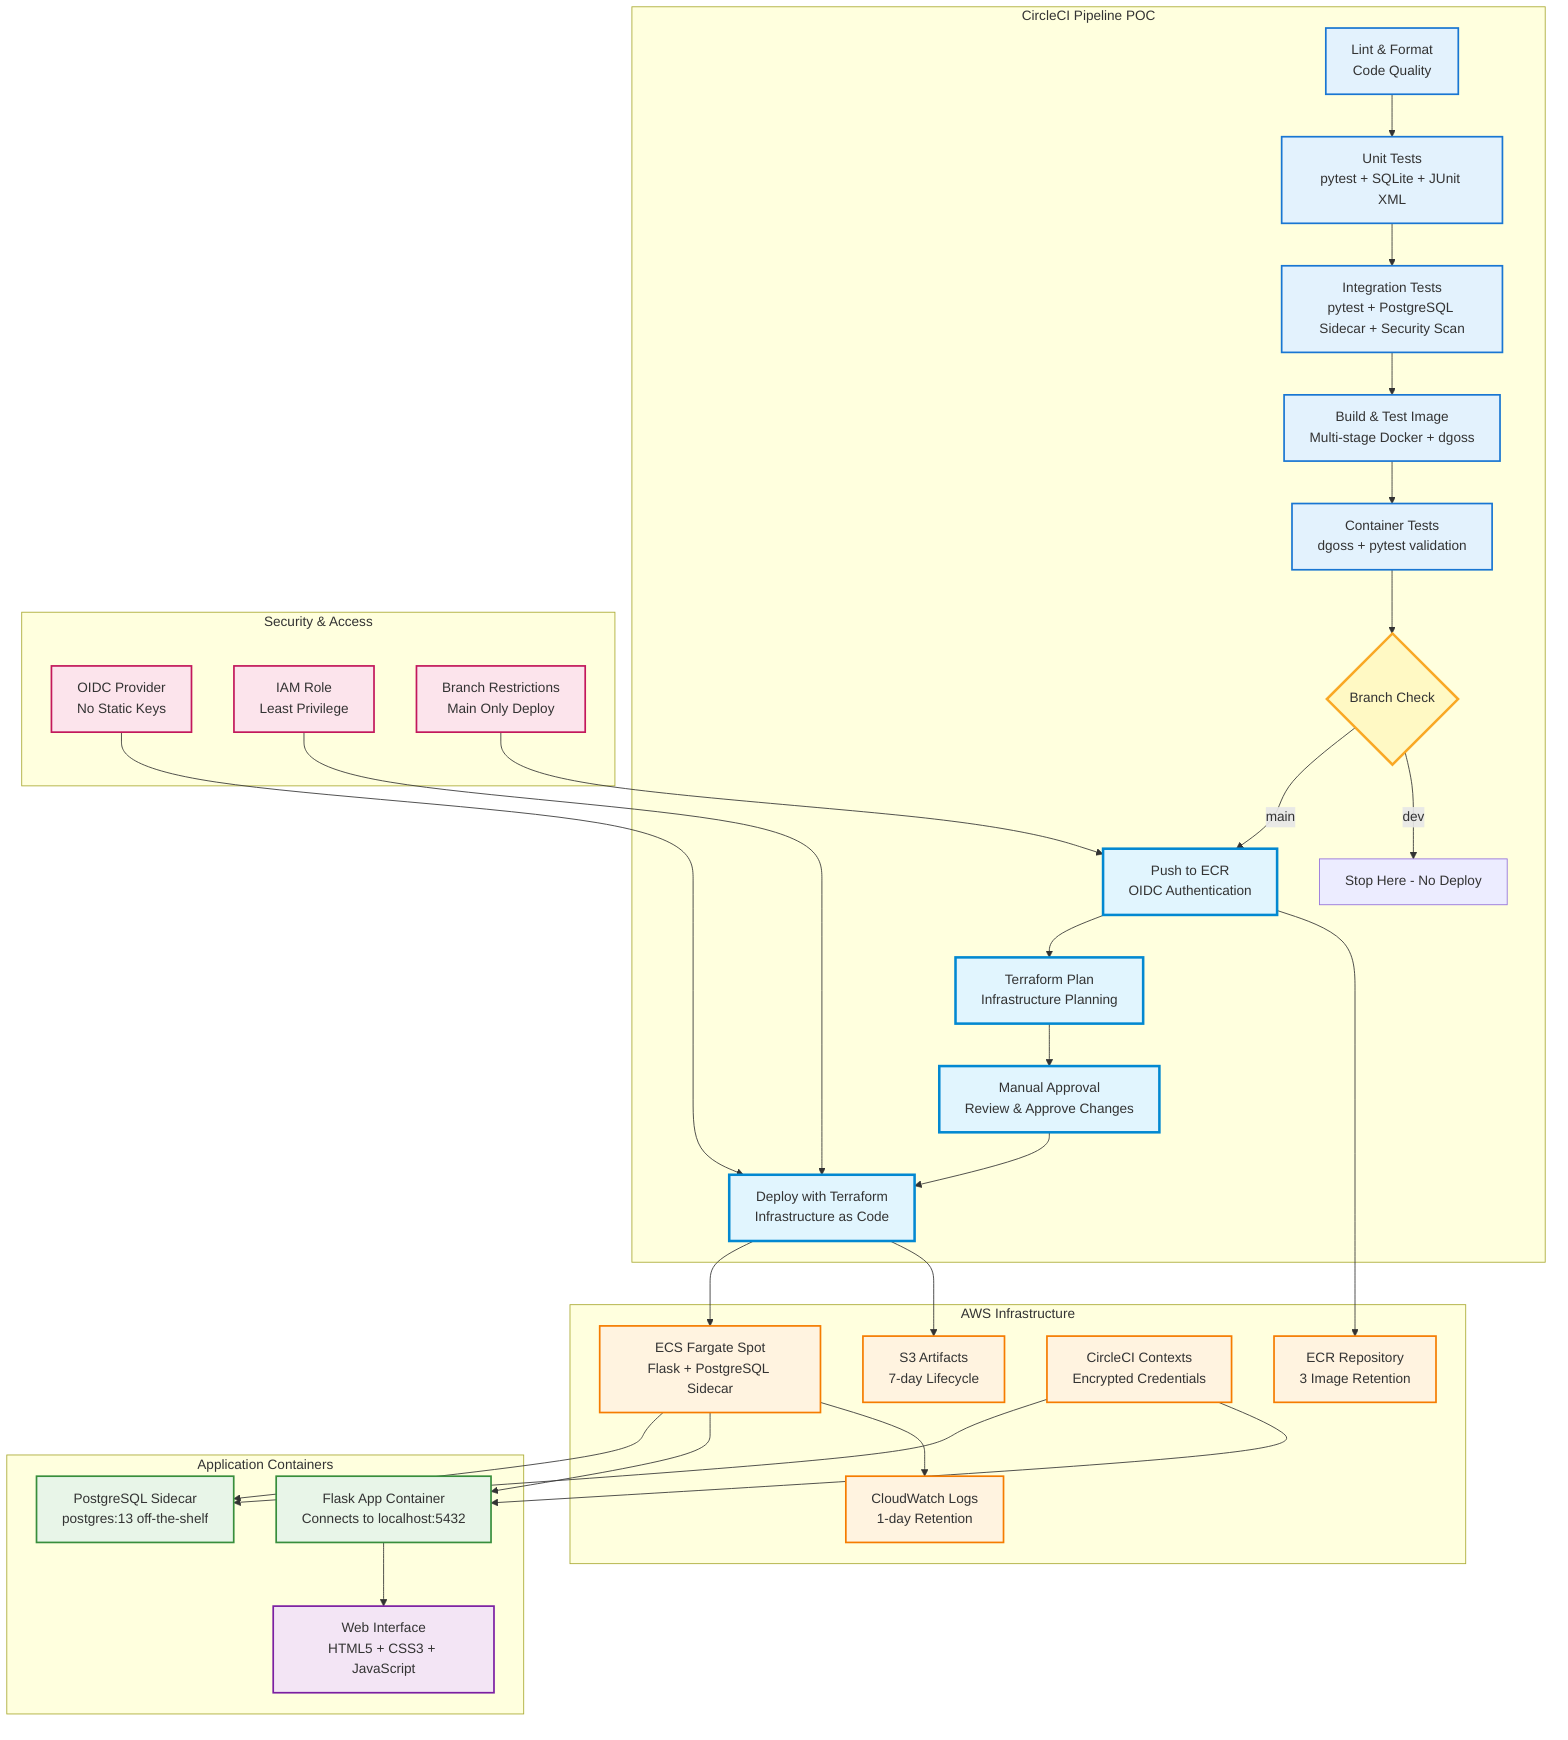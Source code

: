 graph TB    
    subgraph "CircleCI Pipeline POC"
        F[Lint & Format<br/>Code Quality] --> G[Unit Tests<br/>pytest + SQLite + JUnit XML]
        G --> H[Integration Tests<br/>pytest + PostgreSQL Sidecar + Security Scan]
        H --> I[Build & Test Image<br/>Multi-stage Docker + dgoss]
        I --> J[Container Tests<br/>dgoss + pytest validation]
        J --> K{Branch Check}
        K -->|main| N[Push to ECR<br/>OIDC Authentication]
        K -->|dev| M[Stop Here - No Deploy]
        N --> P[Terraform Plan<br/>Infrastructure Planning]
        P --> Q[Manual Approval<br/>Review & Approve Changes]
        Q --> R[Deploy with Terraform<br/>Infrastructure as Code]
    end
    
    subgraph "AWS Infrastructure"
        S[ECR Repository<br/>3 Image Retention]
        T[ECS Fargate Spot<br/>Flask + PostgreSQL Sidecar]
        U[CircleCI Contexts<br/>Encrypted Credentials]
        V[S3 Artifacts<br/>7-day Lifecycle]
        W[CloudWatch Logs<br/>1-day Retention]
    end
    
    subgraph "Application Containers"
        X[PostgreSQL Sidecar<br/>postgres:13 off-the-shelf]
        Y[Flask App Container<br/>Connects to localhost:5432]
        Z[Web Interface<br/>HTML5 + CSS3 + JavaScript]
    end
    
    subgraph "Security & Access"
        AA[OIDC Provider<br/>No Static Keys]
        BB[IAM Role<br/>Least Privilege]
        CC[Branch Restrictions<br/>Main Only Deploy]
    end
    
    %% Connections
    N --> S
    R --> T
    T --> X
    T --> Y
    Y --> Z
    U --> X
    U --> Y
    R --> V
    T --> W
    AA --> R
    BB --> R
    CC --> N
    
    %% Styling
    classDef pipeline fill:#e3f2fd,stroke:#1976d2,stroke-width:2px
    classDef aws fill:#fff3e0,stroke:#f57c00,stroke-width:2px
    classDef application fill:#e8f5e8,stroke:#388e3c,stroke-width:2px
    classDef security fill:#fce4ec,stroke:#c2185b,stroke-width:2px
    classDef decision fill:#fff9c4,stroke:#f9a825,stroke-width:3px
    classDef deploy fill:#e1f5fe,stroke:#0288d1,stroke-width:3px
    classDef web fill:#f3e5f5,stroke:#7b1fa2,stroke-width:2px
    
    class F,G,H,I,J pipeline
    class S,T,U,V,W aws
    class X,Y application
    class Z web
    class AA,BB,CC security
    class K decision
    class N,P,Q,R deploy